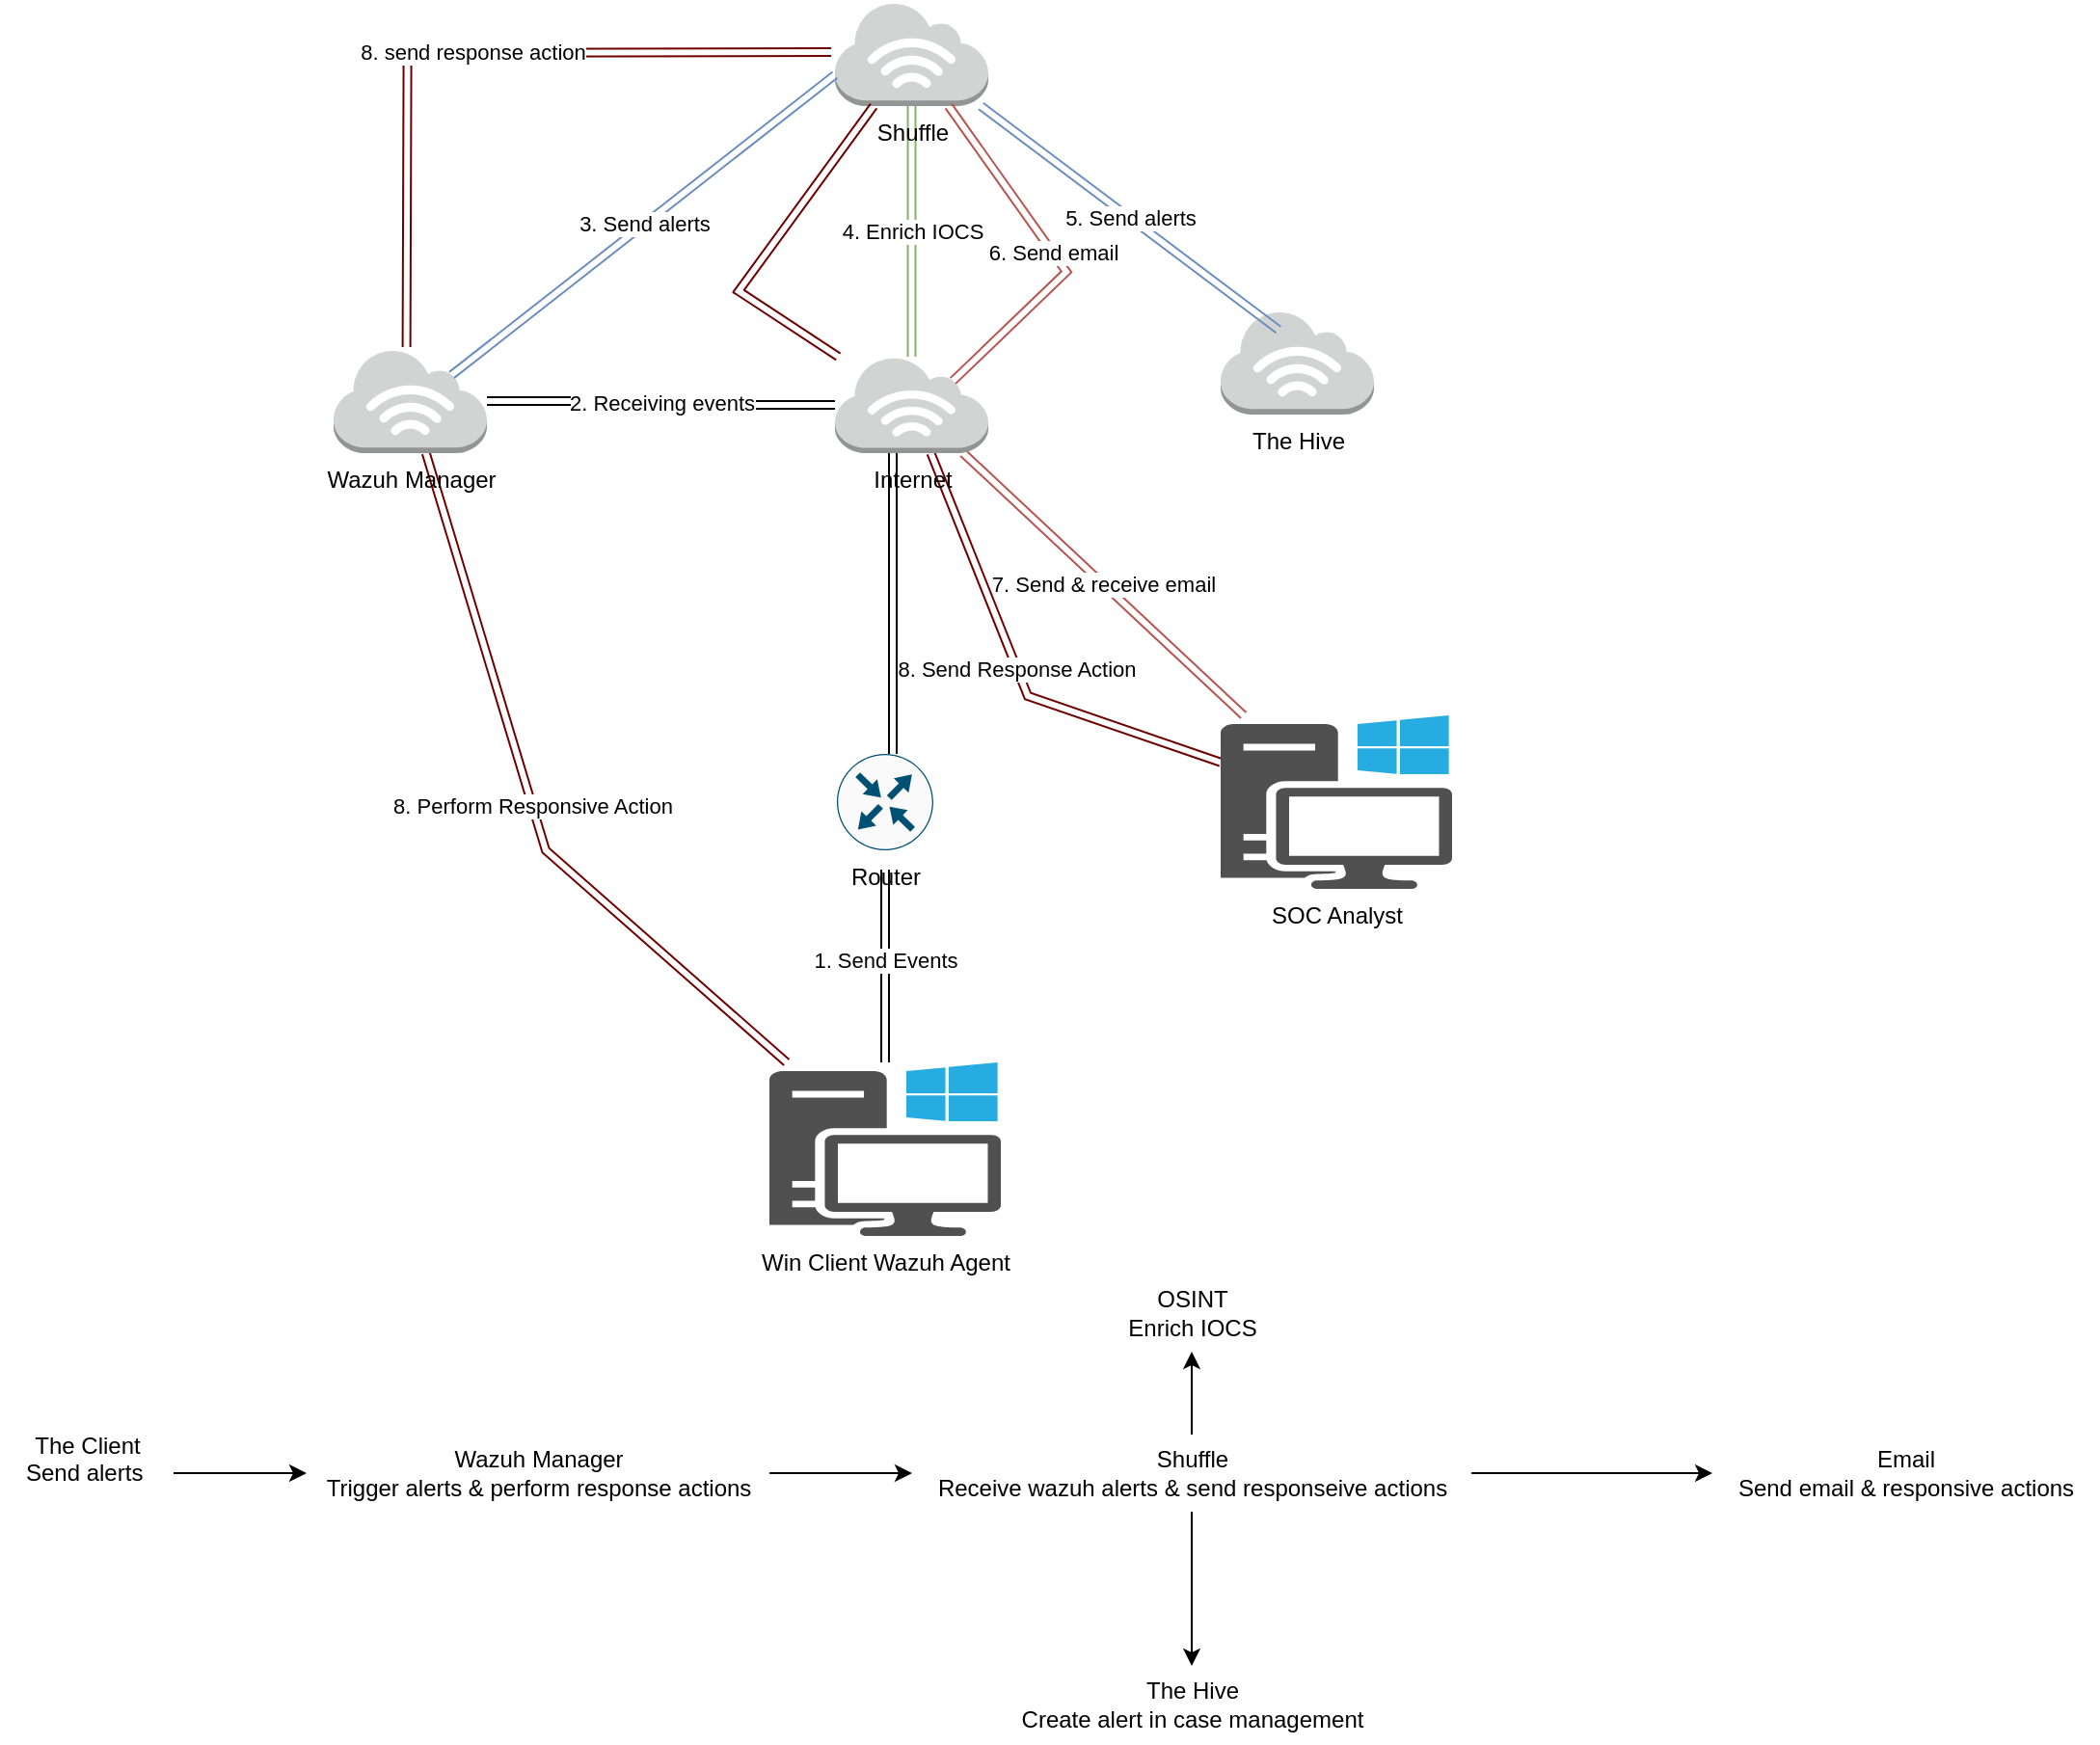 <mxfile version="24.7.12">
  <diagram name="Page-1" id="BllAMRC4RGPv38h2U0h_">
    <mxGraphModel dx="794" dy="412" grid="1" gridSize="10" guides="1" tooltips="1" connect="1" arrows="1" fold="1" page="1" pageScale="1" pageWidth="850" pageHeight="1100" math="0" shadow="0">
      <root>
        <mxCell id="0" />
        <mxCell id="1" parent="0" />
        <mxCell id="hIcRmIJ7nGnkxZMxn8qq-1" value="Win Client Wazuh Agent" style="sketch=0;pointerEvents=1;shadow=0;dashed=0;html=1;strokeColor=none;fillColor=#505050;labelPosition=center;verticalLabelPosition=bottom;verticalAlign=top;outlineConnect=0;align=center;shape=mxgraph.office.devices.workstation_pc;" vertex="1" parent="1">
          <mxGeometry x="406" y="570" width="120" height="90" as="geometry" />
        </mxCell>
        <mxCell id="hIcRmIJ7nGnkxZMxn8qq-11" style="edgeStyle=orthogonalEdgeStyle;rounded=0;orthogonalLoop=1;jettySize=auto;html=1;startArrow=oval;startFill=1;shape=link;" edge="1" parent="1" source="hIcRmIJ7nGnkxZMxn8qq-2" target="hIcRmIJ7nGnkxZMxn8qq-5">
          <mxGeometry relative="1" as="geometry">
            <Array as="points">
              <mxPoint x="470" y="350" />
              <mxPoint x="470" y="350" />
            </Array>
          </mxGeometry>
        </mxCell>
        <mxCell id="hIcRmIJ7nGnkxZMxn8qq-2" value="Router" style="sketch=0;points=[[0.5,0,0],[1,0.5,0],[0.5,1,0],[0,0.5,0],[0.145,0.145,0],[0.856,0.145,0],[0.855,0.856,0],[0.145,0.855,0]];verticalLabelPosition=bottom;html=1;verticalAlign=top;aspect=fixed;align=center;pointerEvents=1;shape=mxgraph.cisco19.rect;prIcon=router;fillColor=#FAFAFA;strokeColor=#005073;" vertex="1" parent="1">
          <mxGeometry x="441" y="410" width="50" height="50" as="geometry" />
        </mxCell>
        <mxCell id="hIcRmIJ7nGnkxZMxn8qq-22" value="8. Perform Responsive Action" style="rounded=0;orthogonalLoop=1;jettySize=auto;html=1;shape=link;fillColor=#a20025;strokeColor=#6F0000;" edge="1" parent="1" source="hIcRmIJ7nGnkxZMxn8qq-3" target="hIcRmIJ7nGnkxZMxn8qq-1">
          <mxGeometry relative="1" as="geometry">
            <Array as="points">
              <mxPoint x="290" y="460" />
            </Array>
          </mxGeometry>
        </mxCell>
        <mxCell id="hIcRmIJ7nGnkxZMxn8qq-3" value="Wazuh Manager" style="outlineConnect=0;dashed=0;verticalLabelPosition=bottom;verticalAlign=top;align=center;html=1;shape=mxgraph.aws3.internet_3;fillColor=#D2D3D3;gradientColor=none;" vertex="1" parent="1">
          <mxGeometry x="180" y="200" width="79.5" height="54" as="geometry" />
        </mxCell>
        <mxCell id="hIcRmIJ7nGnkxZMxn8qq-15" value="4. Enrich IOCS" style="rounded=0;orthogonalLoop=1;jettySize=auto;html=1;shape=link;fillColor=#d5e8d4;strokeColor=#82b366;" edge="1" parent="1" source="hIcRmIJ7nGnkxZMxn8qq-4" target="hIcRmIJ7nGnkxZMxn8qq-5">
          <mxGeometry relative="1" as="geometry" />
        </mxCell>
        <mxCell id="hIcRmIJ7nGnkxZMxn8qq-21" value="8. send response action" style="edgeStyle=orthogonalEdgeStyle;rounded=0;orthogonalLoop=1;jettySize=auto;html=1;shape=link;fillColor=#a20025;strokeColor=#6F0000;" edge="1" parent="1">
          <mxGeometry relative="1" as="geometry">
            <mxPoint x="438" y="46" as="sourcePoint" />
            <mxPoint x="217.8" y="199" as="targetPoint" />
          </mxGeometry>
        </mxCell>
        <mxCell id="hIcRmIJ7nGnkxZMxn8qq-4" value="Shuffle" style="outlineConnect=0;dashed=0;verticalLabelPosition=bottom;verticalAlign=top;align=center;html=1;shape=mxgraph.aws3.internet_3;fillColor=#D2D3D3;gradientColor=none;" vertex="1" parent="1">
          <mxGeometry x="440" y="20" width="79.5" height="54" as="geometry" />
        </mxCell>
        <mxCell id="hIcRmIJ7nGnkxZMxn8qq-12" value="2. Receiving events" style="edgeStyle=orthogonalEdgeStyle;rounded=0;orthogonalLoop=1;jettySize=auto;html=1;shape=link;" edge="1" parent="1" source="hIcRmIJ7nGnkxZMxn8qq-5" target="hIcRmIJ7nGnkxZMxn8qq-3">
          <mxGeometry relative="1" as="geometry" />
        </mxCell>
        <mxCell id="hIcRmIJ7nGnkxZMxn8qq-18" value="7. Send &amp;amp; receive email" style="rounded=0;orthogonalLoop=1;jettySize=auto;html=1;shape=link;fillColor=#f8cecc;strokeColor=#b85450;" edge="1" parent="1" source="hIcRmIJ7nGnkxZMxn8qq-5" target="hIcRmIJ7nGnkxZMxn8qq-7">
          <mxGeometry relative="1" as="geometry" />
        </mxCell>
        <mxCell id="hIcRmIJ7nGnkxZMxn8qq-19" value="8. Send Response Action" style="rounded=0;orthogonalLoop=1;jettySize=auto;html=1;shape=link;fillColor=#a20025;strokeColor=#6F0000;" edge="1" parent="1" source="hIcRmIJ7nGnkxZMxn8qq-5" target="hIcRmIJ7nGnkxZMxn8qq-7">
          <mxGeometry relative="1" as="geometry">
            <Array as="points">
              <mxPoint x="540" y="380" />
            </Array>
          </mxGeometry>
        </mxCell>
        <mxCell id="hIcRmIJ7nGnkxZMxn8qq-20" style="rounded=0;orthogonalLoop=1;jettySize=auto;html=1;shape=link;fillColor=#a20025;strokeColor=#6F0000;" edge="1" parent="1" source="hIcRmIJ7nGnkxZMxn8qq-5" target="hIcRmIJ7nGnkxZMxn8qq-4">
          <mxGeometry relative="1" as="geometry">
            <Array as="points">
              <mxPoint x="390" y="170" />
            </Array>
          </mxGeometry>
        </mxCell>
        <mxCell id="hIcRmIJ7nGnkxZMxn8qq-5" value="Internet" style="outlineConnect=0;dashed=0;verticalLabelPosition=bottom;verticalAlign=top;align=center;html=1;shape=mxgraph.aws3.internet_3;fillColor=#D2D3D3;gradientColor=none;" vertex="1" parent="1">
          <mxGeometry x="440" y="204" width="79.5" height="50" as="geometry" />
        </mxCell>
        <mxCell id="hIcRmIJ7nGnkxZMxn8qq-6" value="The Hive" style="outlineConnect=0;dashed=0;verticalLabelPosition=bottom;verticalAlign=top;align=center;html=1;shape=mxgraph.aws3.internet_3;fillColor=#D2D3D3;gradientColor=none;" vertex="1" parent="1">
          <mxGeometry x="640" y="180" width="79.5" height="54" as="geometry" />
        </mxCell>
        <mxCell id="hIcRmIJ7nGnkxZMxn8qq-7" value="SOC Analyst" style="sketch=0;pointerEvents=1;shadow=0;dashed=0;html=1;strokeColor=none;fillColor=#505050;labelPosition=center;verticalLabelPosition=bottom;verticalAlign=top;outlineConnect=0;align=center;shape=mxgraph.office.devices.workstation_pc;" vertex="1" parent="1">
          <mxGeometry x="640" y="390" width="120" height="90" as="geometry" />
        </mxCell>
        <mxCell id="hIcRmIJ7nGnkxZMxn8qq-8" style="edgeStyle=orthogonalEdgeStyle;rounded=0;orthogonalLoop=1;jettySize=auto;html=1;entryX=0.5;entryY=1.2;entryDx=0;entryDy=0;entryPerimeter=0;startArrow=classic;startFill=1;shape=link;" edge="1" parent="1" source="hIcRmIJ7nGnkxZMxn8qq-1" target="hIcRmIJ7nGnkxZMxn8qq-2">
          <mxGeometry relative="1" as="geometry" />
        </mxCell>
        <mxCell id="hIcRmIJ7nGnkxZMxn8qq-10" value="1. Send Events" style="edgeLabel;html=1;align=center;verticalAlign=middle;resizable=0;points=[];" vertex="1" connectable="0" parent="hIcRmIJ7nGnkxZMxn8qq-8">
          <mxGeometry x="0.058" y="-3" relative="1" as="geometry">
            <mxPoint x="-3" as="offset" />
          </mxGeometry>
        </mxCell>
        <mxCell id="hIcRmIJ7nGnkxZMxn8qq-14" value="3. Send alerts" style="rounded=0;orthogonalLoop=1;jettySize=auto;html=1;entryX=0;entryY=0.7;entryDx=0;entryDy=0;entryPerimeter=0;shape=link;fillColor=#dae8fc;strokeColor=#6c8ebf;exitX=0.77;exitY=0.25;exitDx=0;exitDy=0;exitPerimeter=0;" edge="1" parent="1" source="hIcRmIJ7nGnkxZMxn8qq-3" target="hIcRmIJ7nGnkxZMxn8qq-4">
          <mxGeometry relative="1" as="geometry">
            <mxPoint x="239.996" y="204" as="sourcePoint" />
            <mxPoint x="425.1" y="61.8" as="targetPoint" />
          </mxGeometry>
        </mxCell>
        <mxCell id="hIcRmIJ7nGnkxZMxn8qq-16" value="5. Send alerts" style="rounded=0;orthogonalLoop=1;jettySize=auto;html=1;entryX=0.377;entryY=0.185;entryDx=0;entryDy=0;entryPerimeter=0;shape=link;fillColor=#dae8fc;strokeColor=#6c8ebf;" edge="1" parent="1" source="hIcRmIJ7nGnkxZMxn8qq-4" target="hIcRmIJ7nGnkxZMxn8qq-6">
          <mxGeometry relative="1" as="geometry" />
        </mxCell>
        <mxCell id="hIcRmIJ7nGnkxZMxn8qq-17" value="6. Send email" style="rounded=0;orthogonalLoop=1;jettySize=auto;html=1;entryX=0.77;entryY=0.25;entryDx=0;entryDy=0;entryPerimeter=0;fillColor=#f8cecc;strokeColor=#b85450;shape=link;" edge="1" parent="1" source="hIcRmIJ7nGnkxZMxn8qq-4" target="hIcRmIJ7nGnkxZMxn8qq-5">
          <mxGeometry relative="1" as="geometry">
            <Array as="points">
              <mxPoint x="560" y="160" />
            </Array>
          </mxGeometry>
        </mxCell>
        <mxCell id="hIcRmIJ7nGnkxZMxn8qq-27" value="" style="edgeStyle=orthogonalEdgeStyle;rounded=0;orthogonalLoop=1;jettySize=auto;html=1;" edge="1" parent="1" source="hIcRmIJ7nGnkxZMxn8qq-23" target="hIcRmIJ7nGnkxZMxn8qq-26">
          <mxGeometry relative="1" as="geometry" />
        </mxCell>
        <mxCell id="hIcRmIJ7nGnkxZMxn8qq-23" value="The Client&lt;div&gt;Send alerts&amp;nbsp;&lt;/div&gt;&lt;div&gt;&lt;br&gt;&lt;/div&gt;" style="text;html=1;align=center;verticalAlign=middle;resizable=0;points=[];autosize=1;strokeColor=none;fillColor=none;" vertex="1" parent="1">
          <mxGeometry x="7" y="753" width="90" height="60" as="geometry" />
        </mxCell>
        <mxCell id="hIcRmIJ7nGnkxZMxn8qq-30" value="" style="edgeStyle=orthogonalEdgeStyle;rounded=0;orthogonalLoop=1;jettySize=auto;html=1;" edge="1" parent="1" source="hIcRmIJ7nGnkxZMxn8qq-26" target="hIcRmIJ7nGnkxZMxn8qq-29">
          <mxGeometry relative="1" as="geometry" />
        </mxCell>
        <mxCell id="hIcRmIJ7nGnkxZMxn8qq-26" value="&lt;div&gt;Wazuh Manager&lt;/div&gt;&lt;div&gt;Trigger alerts &amp;amp; perform&lt;span style=&quot;background-color: initial;&quot;&gt;&amp;nbsp;response actions&lt;/span&gt;&lt;/div&gt;" style="text;html=1;align=center;verticalAlign=middle;resizable=0;points=[];autosize=1;strokeColor=none;fillColor=none;" vertex="1" parent="1">
          <mxGeometry x="166" y="763" width="240" height="40" as="geometry" />
        </mxCell>
        <mxCell id="hIcRmIJ7nGnkxZMxn8qq-32" value="" style="edgeStyle=orthogonalEdgeStyle;rounded=0;orthogonalLoop=1;jettySize=auto;html=1;" edge="1" parent="1" source="hIcRmIJ7nGnkxZMxn8qq-29" target="hIcRmIJ7nGnkxZMxn8qq-31">
          <mxGeometry relative="1" as="geometry" />
        </mxCell>
        <mxCell id="hIcRmIJ7nGnkxZMxn8qq-34" value="" style="edgeStyle=orthogonalEdgeStyle;rounded=0;orthogonalLoop=1;jettySize=auto;html=1;" edge="1" parent="1" source="hIcRmIJ7nGnkxZMxn8qq-29" target="hIcRmIJ7nGnkxZMxn8qq-33">
          <mxGeometry relative="1" as="geometry" />
        </mxCell>
        <mxCell id="hIcRmIJ7nGnkxZMxn8qq-36" value="" style="edgeStyle=orthogonalEdgeStyle;rounded=0;orthogonalLoop=1;jettySize=auto;html=1;" edge="1" parent="1" source="hIcRmIJ7nGnkxZMxn8qq-29" target="hIcRmIJ7nGnkxZMxn8qq-35">
          <mxGeometry relative="1" as="geometry" />
        </mxCell>
        <mxCell id="hIcRmIJ7nGnkxZMxn8qq-29" value="&lt;div&gt;Shuffle&lt;/div&gt;&lt;div&gt;Receive wazuh alerts &amp;amp; send responseive actions&lt;/div&gt;" style="text;html=1;align=center;verticalAlign=middle;resizable=0;points=[];autosize=1;strokeColor=none;fillColor=none;" vertex="1" parent="1">
          <mxGeometry x="480" y="763" width="290" height="40" as="geometry" />
        </mxCell>
        <mxCell id="hIcRmIJ7nGnkxZMxn8qq-31" value="&lt;div&gt;OSINT&lt;/div&gt;&lt;div&gt;Enrich IOCS&lt;/div&gt;" style="text;html=1;align=center;verticalAlign=middle;resizable=0;points=[];autosize=1;strokeColor=none;fillColor=none;" vertex="1" parent="1">
          <mxGeometry x="580" y="680" width="90" height="40" as="geometry" />
        </mxCell>
        <mxCell id="hIcRmIJ7nGnkxZMxn8qq-33" value="The Hive&lt;div&gt;Create alert in case management&lt;/div&gt;" style="text;html=1;align=center;verticalAlign=middle;resizable=0;points=[];autosize=1;strokeColor=none;fillColor=none;" vertex="1" parent="1">
          <mxGeometry x="525" y="883" width="200" height="40" as="geometry" />
        </mxCell>
        <mxCell id="hIcRmIJ7nGnkxZMxn8qq-35" value="&lt;div&gt;Email&lt;/div&gt;&lt;div&gt;Send email &amp;amp; responsive actions&lt;/div&gt;" style="text;html=1;align=center;verticalAlign=middle;resizable=0;points=[];autosize=1;strokeColor=none;fillColor=none;" vertex="1" parent="1">
          <mxGeometry x="895" y="763" width="200" height="40" as="geometry" />
        </mxCell>
      </root>
    </mxGraphModel>
  </diagram>
</mxfile>
